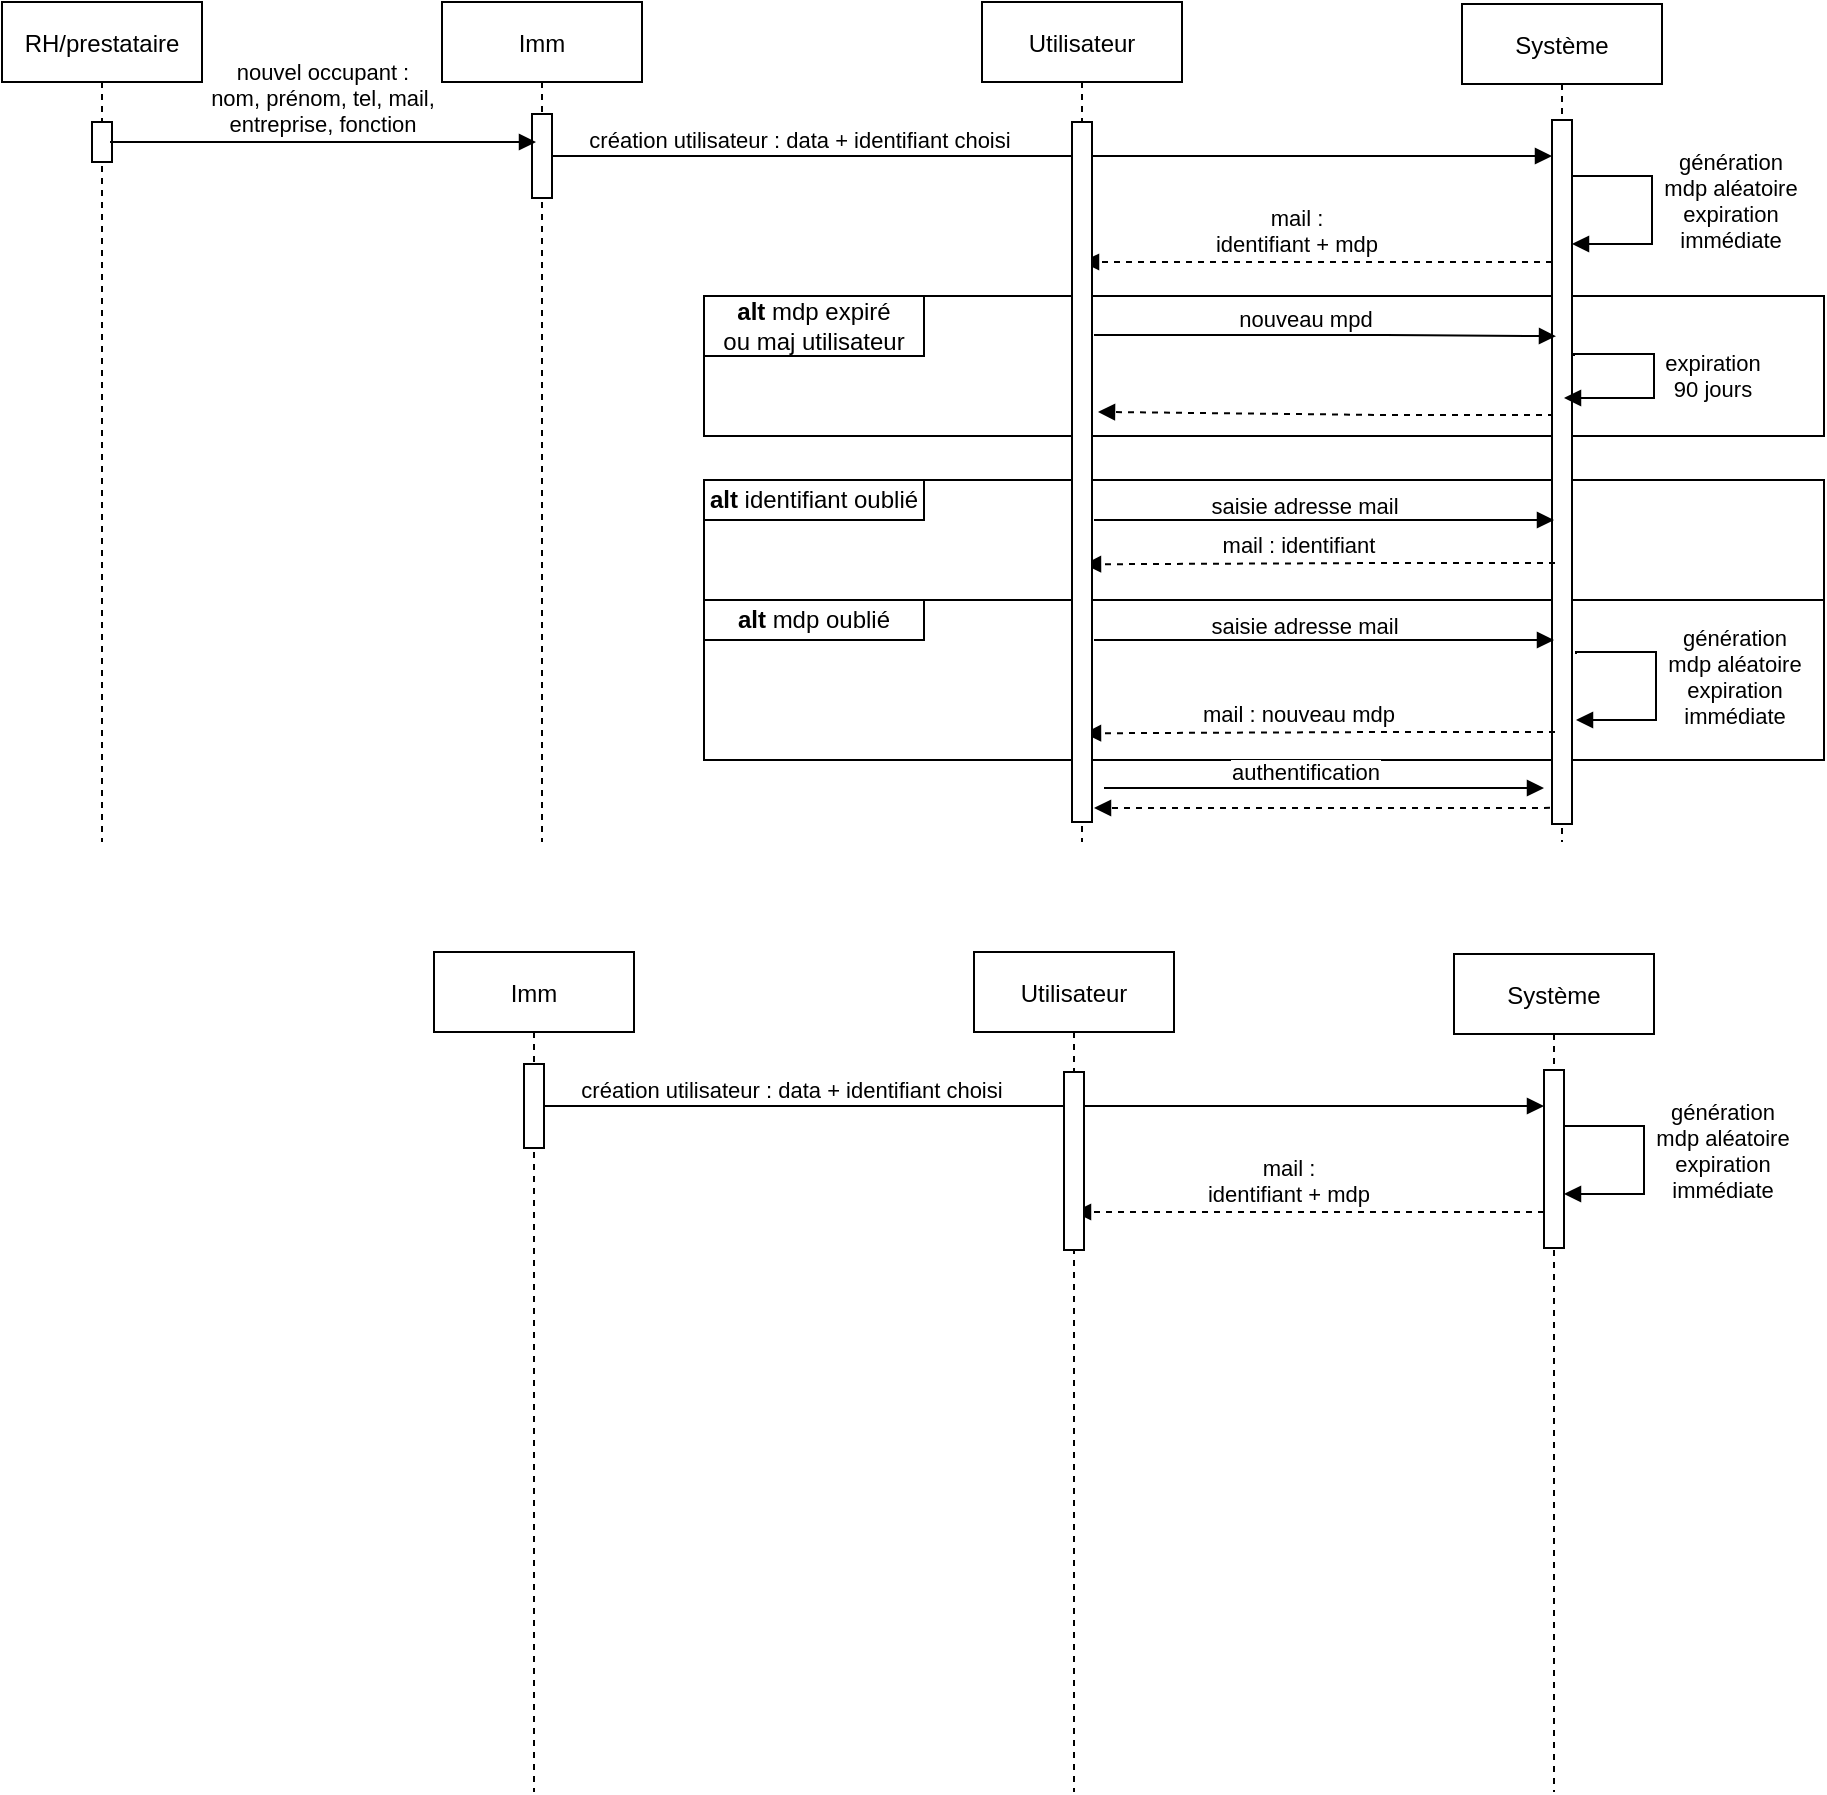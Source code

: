 <mxfile version="20.5.1" type="device"><diagram id="kgpKYQtTHZ0yAKxKKP6v" name="Page-1"><mxGraphModel dx="1102" dy="-218" grid="0" gridSize="10" guides="1" tooltips="1" connect="1" arrows="1" fold="1" page="0" pageScale="1" pageWidth="850" pageHeight="1100" math="0" shadow="0"><root><mxCell id="0"/><mxCell id="1" parent="0"/><mxCell id="gr73vFEhRfL_pmrMJeA5-18" value="" style="whiteSpace=wrap;html=1;" parent="1" vertex="1"><mxGeometry x="391" y="1167" width="560" height="70" as="geometry"/></mxCell><mxCell id="gr73vFEhRfL_pmrMJeA5-1" value="Imm" style="shape=umlLifeline;perimeter=lifelinePerimeter;container=1;collapsible=0;recursiveResize=0;rounded=0;shadow=0;strokeWidth=1;" parent="1" vertex="1"><mxGeometry x="260" y="1020" width="100" height="420" as="geometry"/></mxCell><mxCell id="gr73vFEhRfL_pmrMJeA5-2" value="" style="points=[];perimeter=orthogonalPerimeter;rounded=0;shadow=0;strokeWidth=1;" parent="gr73vFEhRfL_pmrMJeA5-1" vertex="1"><mxGeometry x="45" y="56" width="10" height="42" as="geometry"/></mxCell><mxCell id="gr73vFEhRfL_pmrMJeA5-9" value="création utilisateur : data + identifiant choisi" style="verticalAlign=bottom;endArrow=block;shadow=0;strokeWidth=1;exitX=0.5;exitY=0.192;exitDx=0;exitDy=0;exitPerimeter=0;startSize=6;targetPerimeterSpacing=0;" parent="gr73vFEhRfL_pmrMJeA5-1" edge="1"><mxGeometry x="-0.504" y="-1" relative="1" as="geometry"><mxPoint x="55" y="77" as="sourcePoint"/><mxPoint x="555" y="77" as="targetPoint"/><Array as="points"><mxPoint x="200.5" y="77"/><mxPoint x="240.5" y="77"/></Array><mxPoint as="offset"/></mxGeometry></mxCell><mxCell id="gr73vFEhRfL_pmrMJeA5-6" value="" style="verticalAlign=bottom;endArrow=block;shadow=0;strokeWidth=1;dashed=1;entryX=1.2;entryY=0.537;entryDx=0;entryDy=0;entryPerimeter=0;" parent="1" edge="1"><mxGeometry x="0.057" y="-30" relative="1" as="geometry"><mxPoint x="816" y="1226.5" as="sourcePoint"/><mxPoint x="588" y="1224.95" as="targetPoint"/><Array as="points"><mxPoint x="731" y="1226.5"/></Array><mxPoint as="offset"/></mxGeometry></mxCell><mxCell id="gr73vFEhRfL_pmrMJeA5-7" value="RH/prestataire" style="shape=umlLifeline;perimeter=lifelinePerimeter;container=1;collapsible=0;recursiveResize=0;rounded=0;shadow=0;strokeWidth=1;" parent="1" vertex="1"><mxGeometry x="40" y="1020" width="100" height="420" as="geometry"/></mxCell><mxCell id="gr73vFEhRfL_pmrMJeA5-8" value="" style="points=[];perimeter=orthogonalPerimeter;rounded=0;shadow=0;strokeWidth=1;" parent="gr73vFEhRfL_pmrMJeA5-7" vertex="1"><mxGeometry x="45" y="60" width="10" height="20" as="geometry"/></mxCell><mxCell id="gr73vFEhRfL_pmrMJeA5-11" value="nouvel occupant :&#10;nom, prénom, tel, mail,&#10;entreprise, fonction" style="verticalAlign=bottom;endArrow=block;shadow=0;strokeWidth=1;" parent="1" edge="1"><mxGeometry relative="1" as="geometry"><mxPoint x="94" y="1090" as="sourcePoint"/><mxPoint x="307" y="1090" as="targetPoint"/><Array as="points"><mxPoint x="239.5" y="1090"/><mxPoint x="279.5" y="1090"/></Array></mxGeometry></mxCell><mxCell id="gr73vFEhRfL_pmrMJeA5-14" value="Système" style="shape=umlLifeline;perimeter=lifelinePerimeter;container=1;collapsible=0;recursiveResize=0;rounded=0;shadow=0;strokeWidth=1;fontStyle=0" parent="1" vertex="1"><mxGeometry x="770" y="1021" width="100" height="419" as="geometry"/></mxCell><mxCell id="gr73vFEhRfL_pmrMJeA5-25" value="" style="whiteSpace=wrap;html=1;" parent="gr73vFEhRfL_pmrMJeA5-14" vertex="1"><mxGeometry x="-379" y="238" width="560" height="60" as="geometry"/></mxCell><mxCell id="gr73vFEhRfL_pmrMJeA5-29" value="" style="whiteSpace=wrap;html=1;" parent="gr73vFEhRfL_pmrMJeA5-14" vertex="1"><mxGeometry x="-379" y="298" width="560" height="80" as="geometry"/></mxCell><mxCell id="gr73vFEhRfL_pmrMJeA5-15" value="" style="points=[];perimeter=orthogonalPerimeter;rounded=0;shadow=0;strokeWidth=1;" parent="gr73vFEhRfL_pmrMJeA5-14" vertex="1"><mxGeometry x="45" y="58" width="10" height="352" as="geometry"/></mxCell><mxCell id="gr73vFEhRfL_pmrMJeA5-16" value="génération&#10;mdp aléatoire&#10;expiration&#10;immédiate" style="verticalAlign=bottom;endArrow=block;shadow=0;strokeWidth=1;edgeStyle=orthogonalEdgeStyle;rounded=0;spacing=-5;spacingRight=11;" parent="gr73vFEhRfL_pmrMJeA5-14" edge="1"><mxGeometry x="0.304" y="-45" relative="1" as="geometry"><mxPoint x="55" y="87" as="sourcePoint"/><mxPoint x="55" y="120" as="targetPoint"/><Array as="points"><mxPoint x="55" y="86"/><mxPoint x="95" y="86"/><mxPoint x="95" y="120"/><mxPoint x="55" y="120"/></Array><mxPoint x="45" y="45" as="offset"/></mxGeometry></mxCell><mxCell id="gr73vFEhRfL_pmrMJeA5-24" value="expiration&#10;90 jours" style="verticalAlign=bottom;endArrow=block;shadow=0;strokeWidth=1;edgeStyle=orthogonalEdgeStyle;rounded=0;spacing=-5;spacingRight=11;spacingBottom=-3;" parent="gr73vFEhRfL_pmrMJeA5-14" edge="1"><mxGeometry x="0.061" y="35" relative="1" as="geometry"><mxPoint x="56" y="176" as="sourcePoint"/><mxPoint x="51" y="197" as="targetPoint"/><Array as="points"><mxPoint x="56" y="175"/><mxPoint x="96" y="175"/><mxPoint x="96" y="197"/><mxPoint x="56" y="197"/></Array><mxPoint as="offset"/></mxGeometry></mxCell><mxCell id="gr73vFEhRfL_pmrMJeA5-12" value="authentification" style="verticalAlign=bottom;endArrow=block;shadow=0;strokeWidth=1;spacing=-6;spacingBottom=-3;" parent="gr73vFEhRfL_pmrMJeA5-14" edge="1"><mxGeometry x="-0.083" y="10" relative="1" as="geometry"><mxPoint x="-179" y="392" as="sourcePoint"/><mxPoint x="41" y="392" as="targetPoint"/><Array as="points"><mxPoint x="-63.5" y="392"/><mxPoint x="-23.5" y="392"/></Array><mxPoint as="offset"/></mxGeometry></mxCell><mxCell id="gr73vFEhRfL_pmrMJeA5-21" value="" style="verticalAlign=bottom;endArrow=block;shadow=0;strokeWidth=1;dashed=1;entryX=-0.2;entryY=0.318;entryDx=0;entryDy=0;entryPerimeter=0;exitX=-0.2;exitY=0.318;exitDx=0;exitDy=0;exitPerimeter=0;" parent="gr73vFEhRfL_pmrMJeA5-14" edge="1"><mxGeometry x="0.057" y="-30" relative="1" as="geometry"><mxPoint x="44" y="401.936" as="sourcePoint"/><mxPoint x="-184" y="402" as="targetPoint"/><Array as="points"><mxPoint x="-4" y="402"/></Array><mxPoint as="offset"/></mxGeometry></mxCell><mxCell id="gr73vFEhRfL_pmrMJeA5-27" value="saisie adresse mail" style="verticalAlign=bottom;endArrow=block;shadow=0;strokeWidth=1;spacing=-6;spacingBottom=-4;" parent="gr73vFEhRfL_pmrMJeA5-14" edge="1"><mxGeometry x="-0.083" y="10" relative="1" as="geometry"><mxPoint x="-184" y="258" as="sourcePoint"/><mxPoint x="46" y="258" as="targetPoint"/><Array as="points"><mxPoint x="-68.5" y="258"/><mxPoint x="-28.5" y="258"/></Array><mxPoint as="offset"/></mxGeometry></mxCell><mxCell id="gr73vFEhRfL_pmrMJeA5-32" value="saisie adresse mail" style="verticalAlign=bottom;endArrow=block;shadow=0;strokeWidth=1;spacing=-6;spacingBottom=-4;" parent="gr73vFEhRfL_pmrMJeA5-14" edge="1"><mxGeometry x="-0.083" y="10" relative="1" as="geometry"><mxPoint x="-184" y="318" as="sourcePoint"/><mxPoint x="46" y="318" as="targetPoint"/><Array as="points"><mxPoint x="-68.5" y="318"/><mxPoint x="-28.5" y="318"/></Array><mxPoint as="offset"/></mxGeometry></mxCell><mxCell id="gr73vFEhRfL_pmrMJeA5-26" value="&lt;b&gt;alt &lt;/b&gt;identifiant oublié" style="whiteSpace=wrap;html=1;" parent="gr73vFEhRfL_pmrMJeA5-14" vertex="1"><mxGeometry x="-379" y="238" width="110" height="20" as="geometry"/></mxCell><mxCell id="gr73vFEhRfL_pmrMJeA5-28" value="mail : identifiant" style="verticalAlign=bottom;endArrow=block;shadow=0;strokeWidth=1;dashed=1;entryX=0.5;entryY=0.329;entryDx=0;entryDy=0;entryPerimeter=0;" parent="gr73vFEhRfL_pmrMJeA5-14" edge="1"><mxGeometry x="0.086" relative="1" as="geometry"><mxPoint x="46.5" y="279.5" as="sourcePoint"/><mxPoint x="-189" y="280.15" as="targetPoint"/><Array as="points"><mxPoint x="-38.5" y="279.5"/></Array><mxPoint as="offset"/></mxGeometry></mxCell><mxCell id="gr73vFEhRfL_pmrMJeA5-30" value="génération&#10;mdp aléatoire&#10;expiration&#10;immédiate" style="verticalAlign=bottom;endArrow=block;shadow=0;strokeWidth=1;edgeStyle=orthogonalEdgeStyle;rounded=0;spacing=-5;spacingRight=11;" parent="gr73vFEhRfL_pmrMJeA5-14" edge="1"><mxGeometry x="0.304" y="-45" relative="1" as="geometry"><mxPoint x="57" y="325" as="sourcePoint"/><mxPoint x="57" y="358" as="targetPoint"/><Array as="points"><mxPoint x="57" y="324"/><mxPoint x="97" y="324"/><mxPoint x="97" y="358"/><mxPoint x="57" y="358"/></Array><mxPoint x="45" y="45" as="offset"/></mxGeometry></mxCell><mxCell id="gr73vFEhRfL_pmrMJeA5-31" value="&lt;b&gt;alt &lt;/b&gt;mdp oublié" style="whiteSpace=wrap;html=1;" parent="gr73vFEhRfL_pmrMJeA5-14" vertex="1"><mxGeometry x="-379" y="298" width="110" height="20" as="geometry"/></mxCell><mxCell id="gr73vFEhRfL_pmrMJeA5-33" value="mail : nouveau mdp" style="verticalAlign=bottom;endArrow=block;shadow=0;strokeWidth=1;dashed=1;entryX=0.5;entryY=0.329;entryDx=0;entryDy=0;entryPerimeter=0;" parent="gr73vFEhRfL_pmrMJeA5-14" edge="1"><mxGeometry x="0.086" relative="1" as="geometry"><mxPoint x="46.5" y="364" as="sourcePoint"/><mxPoint x="-189" y="364.65" as="targetPoint"/><Array as="points"><mxPoint x="-38.5" y="364"/></Array><mxPoint as="offset"/></mxGeometry></mxCell><mxCell id="gr73vFEhRfL_pmrMJeA5-17" value="mail :&#10;identifiant + mdp" style="verticalAlign=bottom;endArrow=block;shadow=0;strokeWidth=1;dashed=1;" parent="1" target="gr73vFEhRfL_pmrMJeA5-3" edge="1"><mxGeometry x="0.086" relative="1" as="geometry"><mxPoint x="815" y="1150" as="sourcePoint"/><mxPoint x="660" y="1150" as="targetPoint"/><Array as="points"><mxPoint x="730" y="1150"/></Array><mxPoint as="offset"/></mxGeometry></mxCell><mxCell id="gr73vFEhRfL_pmrMJeA5-19" value="&lt;b&gt;alt&lt;/b&gt; mdp expiré&lt;br&gt;ou maj utilisateur" style="whiteSpace=wrap;html=1;" parent="1" vertex="1"><mxGeometry x="391" y="1167" width="110" height="30" as="geometry"/></mxCell><mxCell id="gr73vFEhRfL_pmrMJeA5-20" value="nouveau mpd" style="verticalAlign=bottom;endArrow=block;shadow=0;strokeWidth=1;spacing=-6;spacingBottom=-3;entryX=0.1;entryY=0.432;entryDx=0;entryDy=0;entryPerimeter=0;" parent="1" edge="1"><mxGeometry x="-0.083" y="10" relative="1" as="geometry"><mxPoint x="586" y="1186.5" as="sourcePoint"/><mxPoint x="817" y="1187.064" as="targetPoint"/><Array as="points"><mxPoint x="701.5" y="1186.5"/><mxPoint x="741.5" y="1186.5"/></Array><mxPoint as="offset"/></mxGeometry></mxCell><mxCell id="gr73vFEhRfL_pmrMJeA5-3" value="Utilisateur" style="shape=umlLifeline;perimeter=lifelinePerimeter;container=1;collapsible=0;recursiveResize=0;rounded=0;shadow=0;strokeWidth=1;fontStyle=0" parent="1" vertex="1"><mxGeometry x="530" y="1020" width="100" height="420" as="geometry"/></mxCell><mxCell id="gr73vFEhRfL_pmrMJeA5-4" value="" style="points=[];perimeter=orthogonalPerimeter;rounded=0;shadow=0;strokeWidth=1;" parent="gr73vFEhRfL_pmrMJeA5-3" vertex="1"><mxGeometry x="45" y="60" width="10" height="350" as="geometry"/></mxCell><mxCell id="DfX18Vc3kDcZc9-T1SeY-2" value="Imm" style="shape=umlLifeline;perimeter=lifelinePerimeter;container=1;collapsible=0;recursiveResize=0;rounded=0;shadow=0;strokeWidth=1;" vertex="1" parent="1"><mxGeometry x="256" y="1495" width="100" height="420" as="geometry"/></mxCell><mxCell id="DfX18Vc3kDcZc9-T1SeY-3" value="" style="points=[];perimeter=orthogonalPerimeter;rounded=0;shadow=0;strokeWidth=1;" vertex="1" parent="DfX18Vc3kDcZc9-T1SeY-2"><mxGeometry x="45" y="56" width="10" height="42" as="geometry"/></mxCell><mxCell id="DfX18Vc3kDcZc9-T1SeY-4" value="création utilisateur : data + identifiant choisi" style="verticalAlign=bottom;endArrow=block;shadow=0;strokeWidth=1;exitX=0.5;exitY=0.192;exitDx=0;exitDy=0;exitPerimeter=0;startSize=6;targetPerimeterSpacing=0;" edge="1" parent="DfX18Vc3kDcZc9-T1SeY-2"><mxGeometry x="-0.504" y="-1" relative="1" as="geometry"><mxPoint x="55" y="77" as="sourcePoint"/><mxPoint x="555" y="77" as="targetPoint"/><Array as="points"><mxPoint x="200.5" y="77"/><mxPoint x="240.5" y="77"/></Array><mxPoint as="offset"/></mxGeometry></mxCell><mxCell id="DfX18Vc3kDcZc9-T1SeY-9" value="Système" style="shape=umlLifeline;perimeter=lifelinePerimeter;container=1;collapsible=0;recursiveResize=0;rounded=0;shadow=0;strokeWidth=1;fontStyle=0" vertex="1" parent="1"><mxGeometry x="766" y="1496" width="100" height="419" as="geometry"/></mxCell><mxCell id="DfX18Vc3kDcZc9-T1SeY-12" value="" style="points=[];perimeter=orthogonalPerimeter;rounded=0;shadow=0;strokeWidth=1;" vertex="1" parent="DfX18Vc3kDcZc9-T1SeY-9"><mxGeometry x="45" y="58" width="10" height="89" as="geometry"/></mxCell><mxCell id="DfX18Vc3kDcZc9-T1SeY-13" value="génération&#10;mdp aléatoire&#10;expiration&#10;immédiate" style="verticalAlign=bottom;endArrow=block;shadow=0;strokeWidth=1;edgeStyle=orthogonalEdgeStyle;rounded=0;spacing=-5;spacingRight=11;" edge="1" parent="DfX18Vc3kDcZc9-T1SeY-9"><mxGeometry x="0.304" y="-45" relative="1" as="geometry"><mxPoint x="55" y="87" as="sourcePoint"/><mxPoint x="55" y="120" as="targetPoint"/><Array as="points"><mxPoint x="55" y="86"/><mxPoint x="95" y="86"/><mxPoint x="95" y="120"/><mxPoint x="55" y="120"/></Array><mxPoint x="45" y="45" as="offset"/></mxGeometry></mxCell><mxCell id="DfX18Vc3kDcZc9-T1SeY-24" value="mail :&#10;identifiant + mdp" style="verticalAlign=bottom;endArrow=block;shadow=0;strokeWidth=1;dashed=1;" edge="1" parent="1" target="DfX18Vc3kDcZc9-T1SeY-27"><mxGeometry x="0.086" relative="1" as="geometry"><mxPoint x="811" y="1625" as="sourcePoint"/><mxPoint x="656" y="1625" as="targetPoint"/><Array as="points"><mxPoint x="726" y="1625"/></Array><mxPoint as="offset"/></mxGeometry></mxCell><mxCell id="DfX18Vc3kDcZc9-T1SeY-27" value="Utilisateur" style="shape=umlLifeline;perimeter=lifelinePerimeter;container=1;collapsible=0;recursiveResize=0;rounded=0;shadow=0;strokeWidth=1;fontStyle=0" vertex="1" parent="1"><mxGeometry x="526" y="1495" width="100" height="420" as="geometry"/></mxCell><mxCell id="DfX18Vc3kDcZc9-T1SeY-28" value="" style="points=[];perimeter=orthogonalPerimeter;rounded=0;shadow=0;strokeWidth=1;" vertex="1" parent="DfX18Vc3kDcZc9-T1SeY-27"><mxGeometry x="45" y="60" width="10" height="89" as="geometry"/></mxCell></root></mxGraphModel></diagram></mxfile>